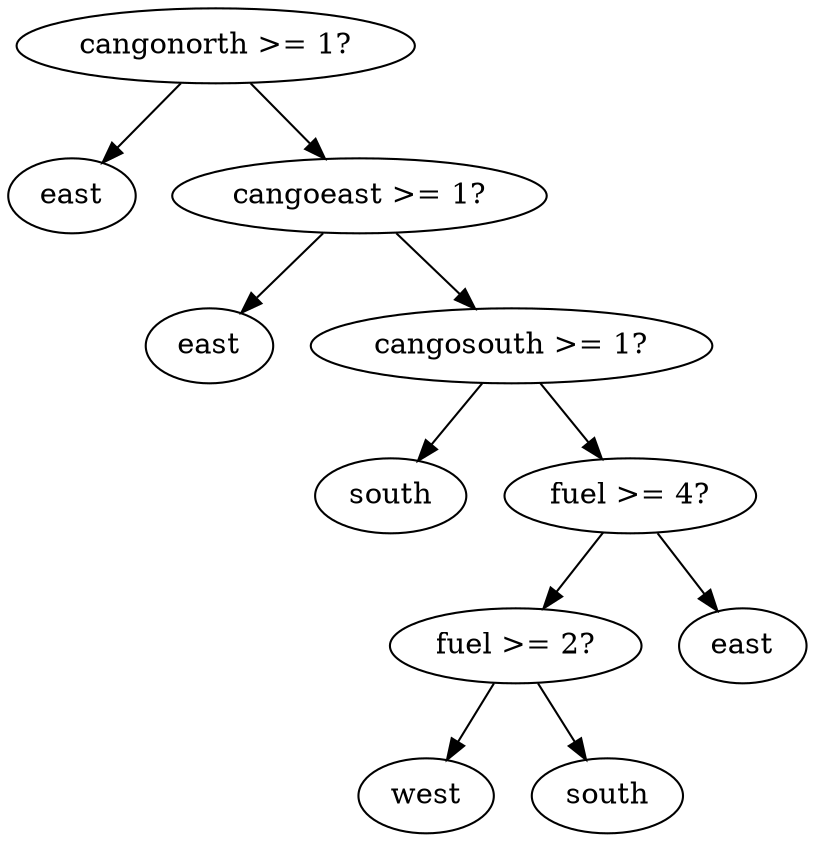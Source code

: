 digraph tree {
    "0x0" [label="cangonorth >= 1?"];
    "0x1" [label="east"];
    "0x2" [label="cangoeast >= 1?"];
    "0x3" [label="east"];
    "0x4" [label="cangosouth >= 1?"];
    "0x5" [label="south"];
    "0x6" [label="fuel >= 4?"];
    "0x7" [label="fuel >= 2?"];
    "0x8" [label="west"];
    "0x9" [label="south"];
    "0xa" [label="east"];
    "0x0" -> "0x1";
    "0x0" -> "0x2";
    "0x2" -> "0x3";
    "0x2" -> "0x4";
    "0x4" -> "0x5";
    "0x4" -> "0x6";
    "0x6" -> "0x7";
    "0x6" -> "0xa";
    "0x7" -> "0x8";
    "0x7" -> "0x9";
}
